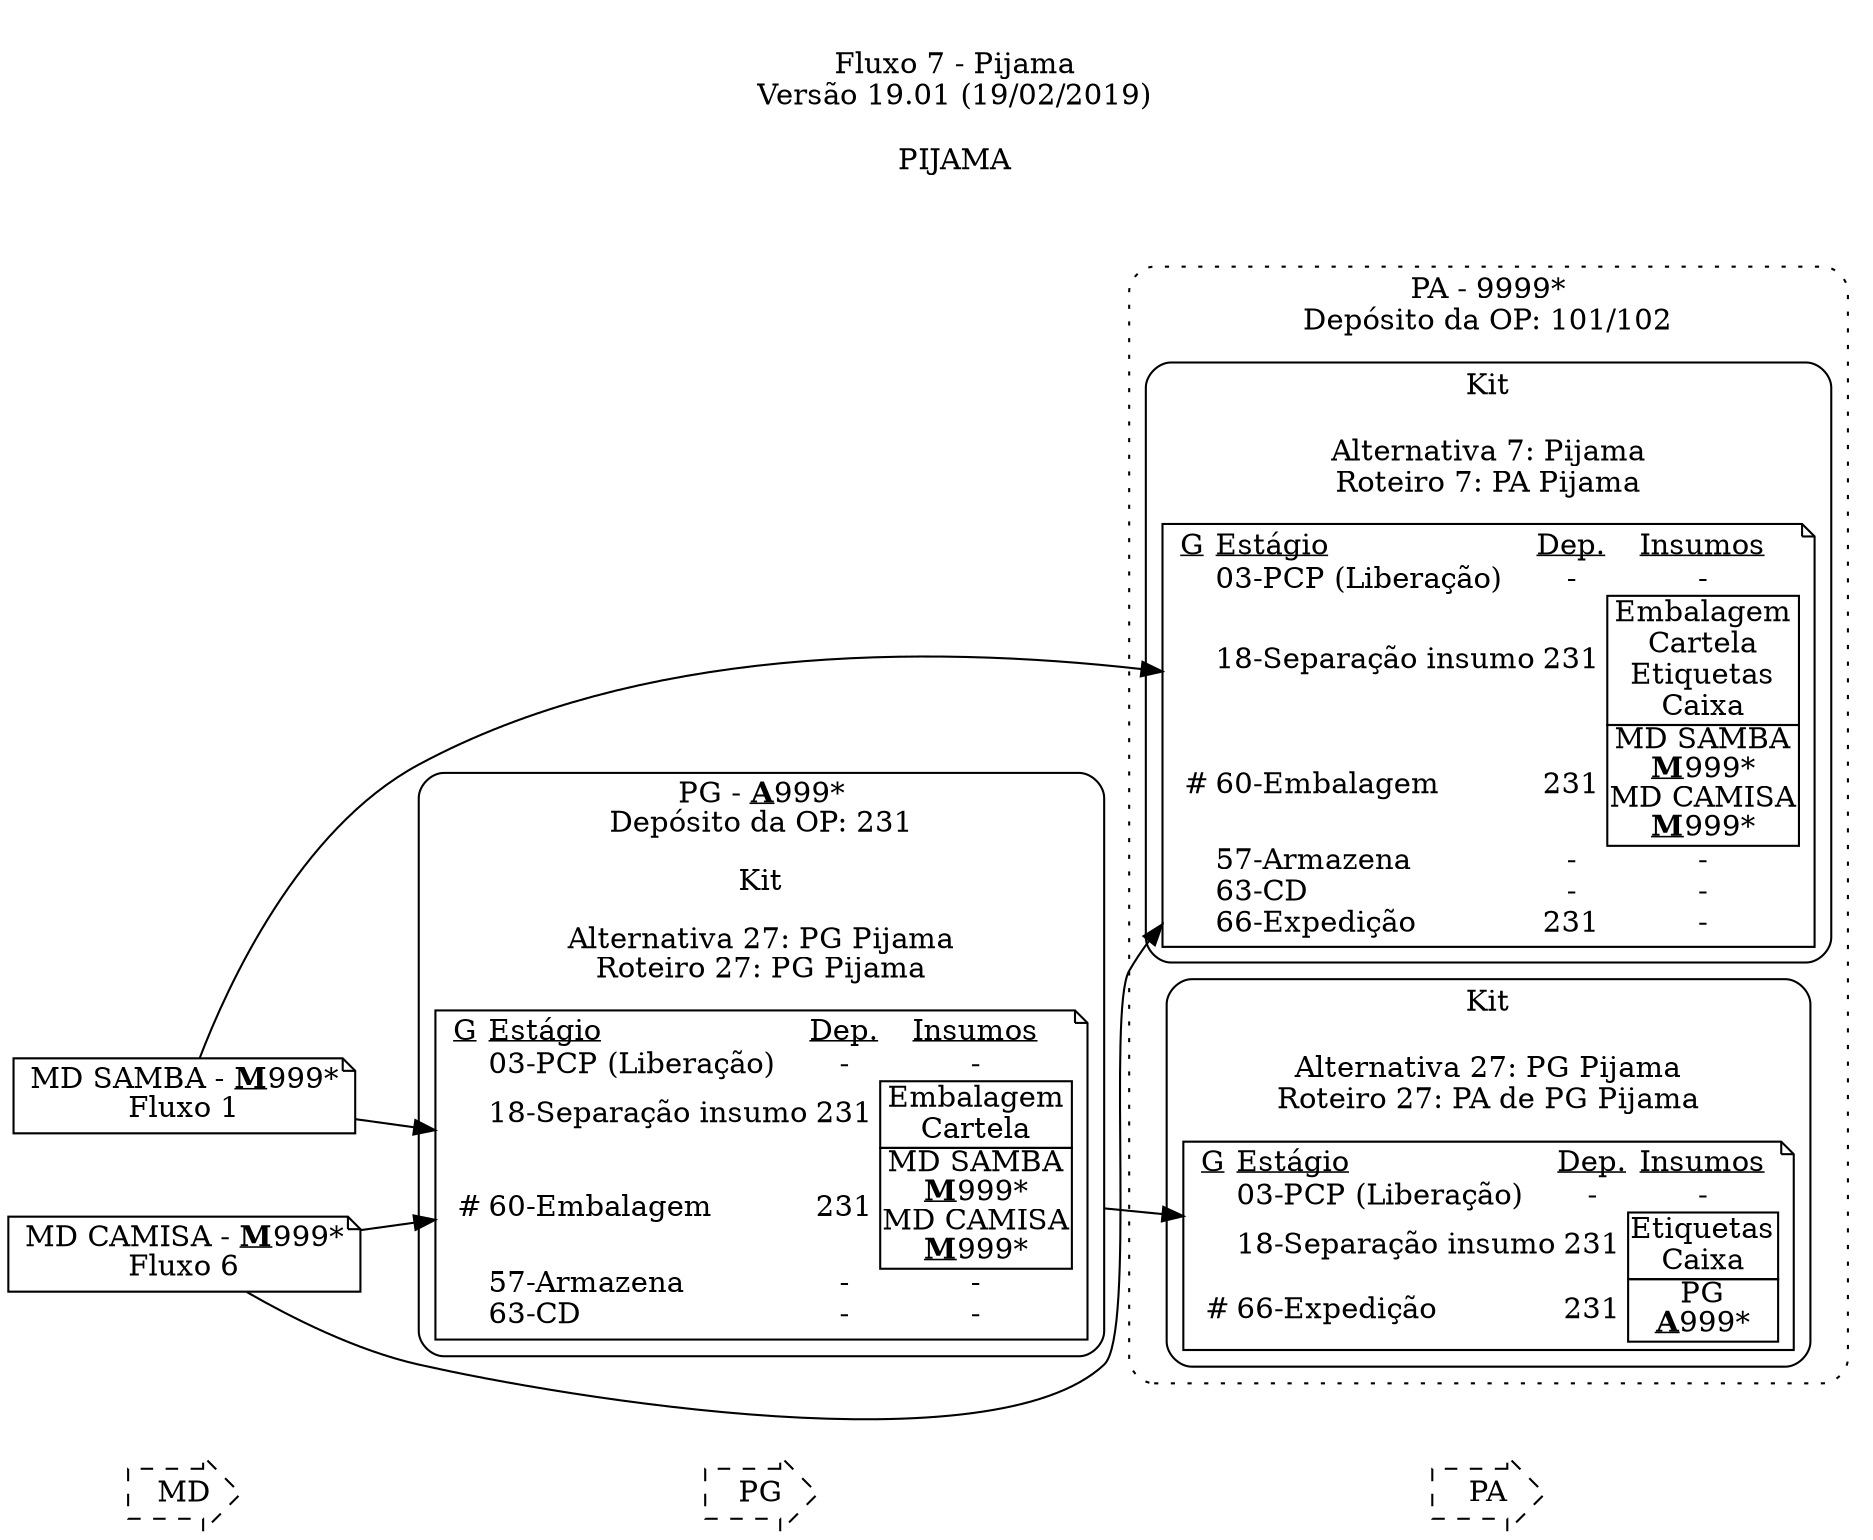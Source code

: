 digraph G {
  compound=true
  newrank=true
  rankdir = LR

  labelloc="t"
  label="
    Fluxo 7 - Pijama
    Versão 19.01 (19/02/2019)

    PIJAMA

  "

  L_MD [shape=rarrow,style=dashed,label="MD"]

  L_PGPB [shape=rarrow,style=dashed,label="PG"]

  L_PA [shape=rarrow,style=dashed,label="PA"]

  L_MD -> L_PGPB -> L_PA [style=invis]

  {
    node [
      shape = "note"
    ]

    subgraph cluster_pa {
      label = "PA - 9999*
Depósito da OP: 101/102"
      style="dotted, rounded"


        subgraph cluster_pa0x {


  label = <Kit<br /><br />Alternativa 7: Pijama<br />Roteiro 7: PA Pijama>


  style=rounded
  pa0x [
    label = <
    <table BORDER="0" CELLPADDING="0" CELLSPACING="0">
    <tr cellpadding="0"><td><u>G</u> </td><td align="left"><u>Estágio</u></td><td><u>Dep.</u></td><td><u>Insumos</u></td></tr>

      <tr><td></td><td align="left">03-PCP (Liberação)</td><td>-</td><td>-</td></tr>
      <tr><td></td><td align="left">18-Separação insumo</td><td>231</td><td><table BORDER="1" CELLPADDING="0" CELLSPACING="0"><tr><td BORDER="0">Embalagem</td></tr><tr><td BORDER="0">Cartela</td></tr><tr><td BORDER="0">Etiquetas</td></tr><tr><td BORDER="0">Caixa</td></tr></table></td></tr>
      <tr><td>#</td><td align="left">60-Embalagem</td><td>231</td><td><table BORDER="1" CELLPADDING="0" CELLSPACING="0"><tr><td BORDER="0">MD SAMBA<br /><b><u>M</u></b>999*</td></tr><tr><td BORDER="0">MD CAMISA<br /><b><u>M</u></b>999*</td></tr></table></td></tr>
      <tr><td></td><td align="left">57-Armazena</td><td>-</td><td>-</td></tr>
      <tr><td></td><td align="left">63-CD</td><td>-</td><td>-</td></tr>
      <tr><td></td><td align="left">66-Expedição</td><td>231</td><td>-</td></tr>


    </table>
    >
  ]
}






        subgraph cluster_pa2x {


  label = <Kit<br /><br />Alternativa 27: PG Pijama<br />Roteiro 27: PA de PG Pijama>


  style=rounded
  pa2x [
    label = <
    <table BORDER="0" CELLPADDING="0" CELLSPACING="0">
    <tr cellpadding="0"><td><u>G</u> </td><td align="left"><u>Estágio</u></td><td><u>Dep.</u></td><td><u>Insumos</u></td></tr>

      <tr><td></td><td align="left">03-PCP (Liberação)</td><td>-</td><td>-</td></tr>
      <tr><td></td><td align="left">18-Separação insumo</td><td>231</td><td><table BORDER="1" CELLPADDING="0" CELLSPACING="0"><tr><td BORDER="0">Etiquetas</td></tr><tr><td BORDER="0">Caixa</td></tr></table></td></tr>
      <tr><td>#</td><td align="left">66-Expedição</td><td>231</td><td><table BORDER="1" CELLPADDING="0" CELLSPACING="0"><tr><td BORDER="0">PG<br /><b><u>A</u></b>999*</td></tr></table></td></tr>


    </table>
    >
  ]
}





    }






      mdext1 [
        label = <MD SAMBA - <b><u>M</u></b>999*<br />Fluxo 1>
      ]



      mdext2 [
        label = <MD CAMISA - <b><u>M</u></b>999*<br />Fluxo 6>
      ]





      subgraph cluster_pg2x {


  label = <PG - <b><u>A</u></b>999*<br />Depósito da OP: 231<br /><br />Kit<br /><br />Alternativa 27: PG Pijama<br />Roteiro 27: PG Pijama>


  style=rounded
  pg2x [
    label = <
    <table BORDER="0" CELLPADDING="0" CELLSPACING="0">
    <tr cellpadding="0"><td><u>G</u> </td><td align="left"><u>Estágio</u></td><td><u>Dep.</u></td><td><u>Insumos</u></td></tr>

      <tr><td></td><td align="left">03-PCP (Liberação)</td><td>-</td><td>-</td></tr>
      <tr><td></td><td align="left">18-Separação insumo</td><td>231</td><td><table BORDER="1" CELLPADDING="0" CELLSPACING="0"><tr><td BORDER="0">Embalagem</td></tr><tr><td BORDER="0">Cartela</td></tr></table></td></tr>
      <tr><td>#</td><td align="left">60-Embalagem</td><td>231</td><td><table BORDER="1" CELLPADDING="0" CELLSPACING="0"><tr><td BORDER="0">MD SAMBA<br /><b><u>M</u></b>999*</td></tr><tr><td BORDER="0">MD CAMISA<br /><b><u>M</u></b>999*</td></tr></table></td></tr>
      <tr><td></td><td align="left">57-Armazena</td><td>-</td><td>-</td></tr>
      <tr><td></td><td align="left">63-CD</td><td>-</td><td>-</td></tr>


    </table>
    >
  ]
}



  }



  {rank = same L_MD mdext1 mdext2}

  {rank = same L_PGPB pg2x}

  {rank = same L_PA pa0x pa2x}












    mdext1 -> pa0x


      mdext1 -> pg2x




    mdext2 -> pa0x


      mdext2 -> pg2x





    pg2x -> pa2x [ltail=cluster_pg2x]



}
